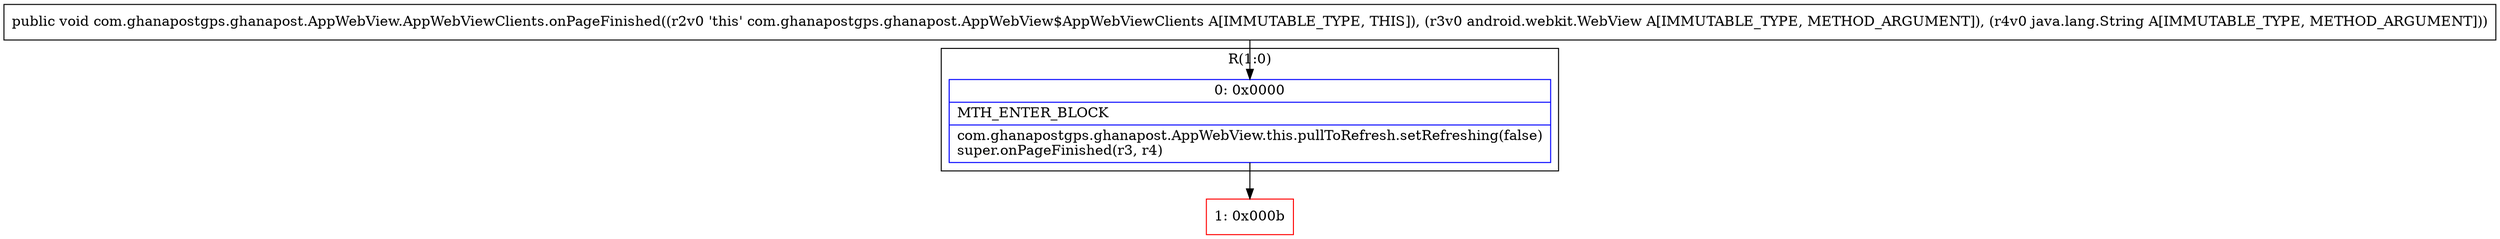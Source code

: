 digraph "CFG forcom.ghanapostgps.ghanapost.AppWebView.AppWebViewClients.onPageFinished(Landroid\/webkit\/WebView;Ljava\/lang\/String;)V" {
subgraph cluster_Region_1012027141 {
label = "R(1:0)";
node [shape=record,color=blue];
Node_0 [shape=record,label="{0\:\ 0x0000|MTH_ENTER_BLOCK\l|com.ghanapostgps.ghanapost.AppWebView.this.pullToRefresh.setRefreshing(false)\lsuper.onPageFinished(r3, r4)\l}"];
}
Node_1 [shape=record,color=red,label="{1\:\ 0x000b}"];
MethodNode[shape=record,label="{public void com.ghanapostgps.ghanapost.AppWebView.AppWebViewClients.onPageFinished((r2v0 'this' com.ghanapostgps.ghanapost.AppWebView$AppWebViewClients A[IMMUTABLE_TYPE, THIS]), (r3v0 android.webkit.WebView A[IMMUTABLE_TYPE, METHOD_ARGUMENT]), (r4v0 java.lang.String A[IMMUTABLE_TYPE, METHOD_ARGUMENT])) }"];
MethodNode -> Node_0;
Node_0 -> Node_1;
}

